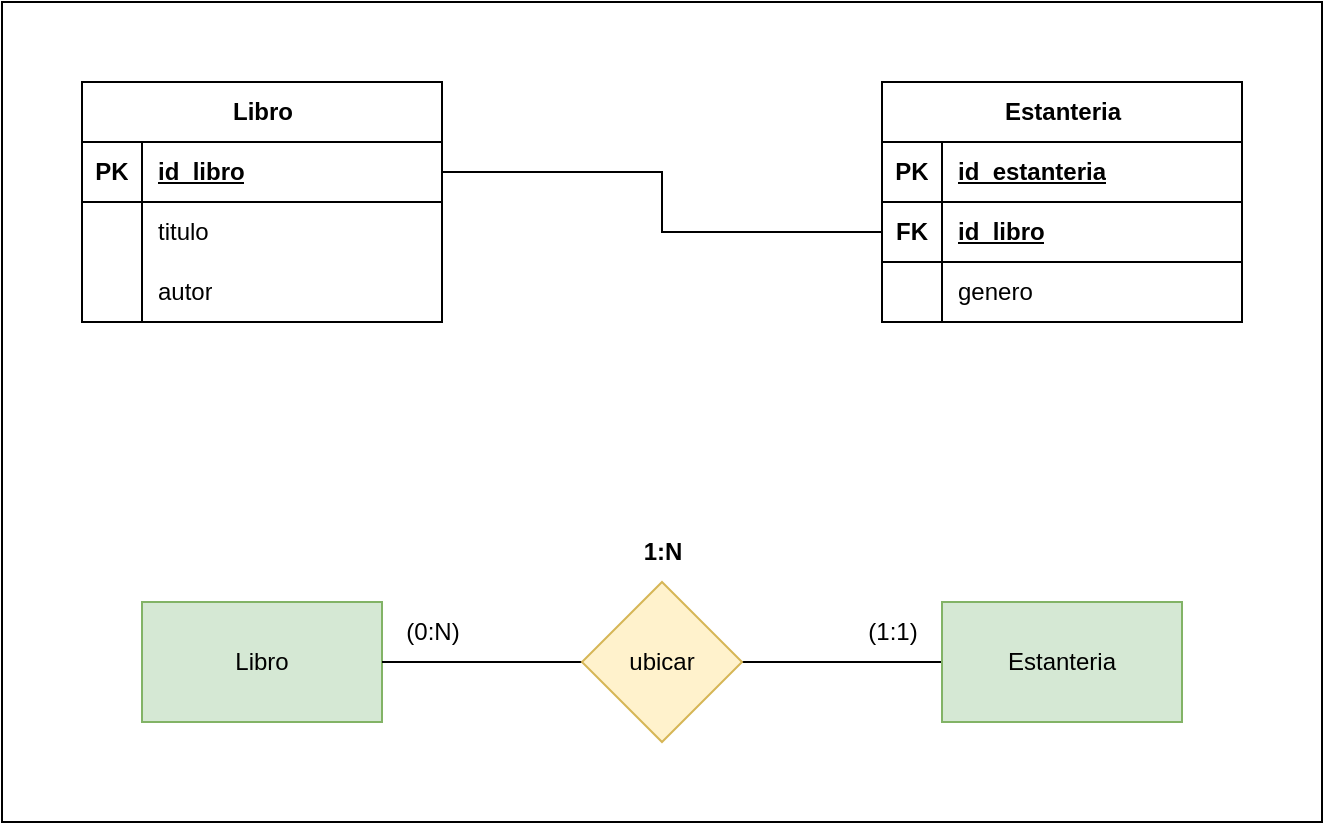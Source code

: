 <mxfile version="26.0.10">
  <diagram name="Page-1" id="UVz0k6ScVKa41fEWc1zI">
    <mxGraphModel dx="881" dy="521" grid="1" gridSize="10" guides="1" tooltips="1" connect="1" arrows="1" fold="1" page="1" pageScale="1" pageWidth="850" pageHeight="1100" math="0" shadow="0">
      <root>
        <mxCell id="0" />
        <mxCell id="1" parent="0" />
        <mxCell id="z_PE2TGCzL3VrWWrtzT2-40" value="" style="group" vertex="1" connectable="0" parent="1">
          <mxGeometry width="660" height="410" as="geometry" />
        </mxCell>
        <mxCell id="z_PE2TGCzL3VrWWrtzT2-39" value="" style="rounded=0;whiteSpace=wrap;html=1;" vertex="1" parent="z_PE2TGCzL3VrWWrtzT2-40">
          <mxGeometry width="660" height="410" as="geometry" />
        </mxCell>
        <mxCell id="z_PE2TGCzL3VrWWrtzT2-1" value="Libro" style="rounded=0;whiteSpace=wrap;html=1;fillColor=#d5e8d4;strokeColor=#82b366;" vertex="1" parent="z_PE2TGCzL3VrWWrtzT2-40">
          <mxGeometry x="70" y="300" width="120" height="60" as="geometry" />
        </mxCell>
        <mxCell id="z_PE2TGCzL3VrWWrtzT2-4" style="edgeStyle=orthogonalEdgeStyle;rounded=0;orthogonalLoop=1;jettySize=auto;html=1;exitX=0;exitY=0.5;exitDx=0;exitDy=0;entryX=1;entryY=0.5;entryDx=0;entryDy=0;endArrow=none;startFill=0;" edge="1" parent="z_PE2TGCzL3VrWWrtzT2-40" source="z_PE2TGCzL3VrWWrtzT2-2" target="z_PE2TGCzL3VrWWrtzT2-1">
          <mxGeometry relative="1" as="geometry" />
        </mxCell>
        <mxCell id="z_PE2TGCzL3VrWWrtzT2-5" style="edgeStyle=orthogonalEdgeStyle;rounded=0;orthogonalLoop=1;jettySize=auto;html=1;exitX=1;exitY=0.5;exitDx=0;exitDy=0;entryX=0;entryY=0.5;entryDx=0;entryDy=0;endArrow=none;startFill=0;" edge="1" parent="z_PE2TGCzL3VrWWrtzT2-40" source="z_PE2TGCzL3VrWWrtzT2-2" target="z_PE2TGCzL3VrWWrtzT2-3">
          <mxGeometry relative="1" as="geometry" />
        </mxCell>
        <mxCell id="z_PE2TGCzL3VrWWrtzT2-2" value="ubicar" style="rhombus;whiteSpace=wrap;html=1;fillColor=#fff2cc;strokeColor=#d6b656;" vertex="1" parent="z_PE2TGCzL3VrWWrtzT2-40">
          <mxGeometry x="290" y="290" width="80" height="80" as="geometry" />
        </mxCell>
        <mxCell id="z_PE2TGCzL3VrWWrtzT2-3" value="Estanteria" style="rounded=0;whiteSpace=wrap;html=1;fillColor=#d5e8d4;strokeColor=#82b366;" vertex="1" parent="z_PE2TGCzL3VrWWrtzT2-40">
          <mxGeometry x="470" y="300" width="120" height="60" as="geometry" />
        </mxCell>
        <mxCell id="z_PE2TGCzL3VrWWrtzT2-6" value="(0:N)" style="text;html=1;align=center;verticalAlign=middle;resizable=0;points=[];autosize=1;strokeColor=none;fillColor=none;" vertex="1" parent="z_PE2TGCzL3VrWWrtzT2-40">
          <mxGeometry x="190" y="300" width="50" height="30" as="geometry" />
        </mxCell>
        <mxCell id="z_PE2TGCzL3VrWWrtzT2-7" value="(1:1)" style="text;html=1;align=center;verticalAlign=middle;resizable=0;points=[];autosize=1;strokeColor=none;fillColor=none;" vertex="1" parent="z_PE2TGCzL3VrWWrtzT2-40">
          <mxGeometry x="420" y="300" width="50" height="30" as="geometry" />
        </mxCell>
        <mxCell id="z_PE2TGCzL3VrWWrtzT2-8" value="1:N" style="text;html=1;align=center;verticalAlign=middle;resizable=0;points=[];autosize=1;strokeColor=none;fillColor=none;fontStyle=1" vertex="1" parent="z_PE2TGCzL3VrWWrtzT2-40">
          <mxGeometry x="310" y="260" width="40" height="30" as="geometry" />
        </mxCell>
        <mxCell id="z_PE2TGCzL3VrWWrtzT2-9" value="Libro" style="shape=table;startSize=30;container=1;collapsible=1;childLayout=tableLayout;fixedRows=1;rowLines=0;fontStyle=1;align=center;resizeLast=1;html=1;" vertex="1" parent="z_PE2TGCzL3VrWWrtzT2-40">
          <mxGeometry x="40" y="40" width="180" height="120" as="geometry" />
        </mxCell>
        <mxCell id="z_PE2TGCzL3VrWWrtzT2-10" value="" style="shape=tableRow;horizontal=0;startSize=0;swimlaneHead=0;swimlaneBody=0;fillColor=none;collapsible=0;dropTarget=0;points=[[0,0.5],[1,0.5]];portConstraint=eastwest;top=0;left=0;right=0;bottom=1;" vertex="1" parent="z_PE2TGCzL3VrWWrtzT2-9">
          <mxGeometry y="30" width="180" height="30" as="geometry" />
        </mxCell>
        <mxCell id="z_PE2TGCzL3VrWWrtzT2-11" value="PK" style="shape=partialRectangle;connectable=0;fillColor=none;top=0;left=0;bottom=0;right=0;fontStyle=1;overflow=hidden;whiteSpace=wrap;html=1;" vertex="1" parent="z_PE2TGCzL3VrWWrtzT2-10">
          <mxGeometry width="30" height="30" as="geometry">
            <mxRectangle width="30" height="30" as="alternateBounds" />
          </mxGeometry>
        </mxCell>
        <mxCell id="z_PE2TGCzL3VrWWrtzT2-12" value="id_libro" style="shape=partialRectangle;connectable=0;fillColor=none;top=0;left=0;bottom=0;right=0;align=left;spacingLeft=6;fontStyle=5;overflow=hidden;whiteSpace=wrap;html=1;" vertex="1" parent="z_PE2TGCzL3VrWWrtzT2-10">
          <mxGeometry x="30" width="150" height="30" as="geometry">
            <mxRectangle width="150" height="30" as="alternateBounds" />
          </mxGeometry>
        </mxCell>
        <mxCell id="z_PE2TGCzL3VrWWrtzT2-13" value="" style="shape=tableRow;horizontal=0;startSize=0;swimlaneHead=0;swimlaneBody=0;fillColor=none;collapsible=0;dropTarget=0;points=[[0,0.5],[1,0.5]];portConstraint=eastwest;top=0;left=0;right=0;bottom=0;" vertex="1" parent="z_PE2TGCzL3VrWWrtzT2-9">
          <mxGeometry y="60" width="180" height="30" as="geometry" />
        </mxCell>
        <mxCell id="z_PE2TGCzL3VrWWrtzT2-14" value="" style="shape=partialRectangle;connectable=0;fillColor=none;top=0;left=0;bottom=0;right=0;editable=1;overflow=hidden;whiteSpace=wrap;html=1;" vertex="1" parent="z_PE2TGCzL3VrWWrtzT2-13">
          <mxGeometry width="30" height="30" as="geometry">
            <mxRectangle width="30" height="30" as="alternateBounds" />
          </mxGeometry>
        </mxCell>
        <mxCell id="z_PE2TGCzL3VrWWrtzT2-15" value="titulo&lt;span style=&quot;white-space: pre;&quot;&gt;&#x9;&lt;/span&gt;" style="shape=partialRectangle;connectable=0;fillColor=none;top=0;left=0;bottom=0;right=0;align=left;spacingLeft=6;overflow=hidden;whiteSpace=wrap;html=1;" vertex="1" parent="z_PE2TGCzL3VrWWrtzT2-13">
          <mxGeometry x="30" width="150" height="30" as="geometry">
            <mxRectangle width="150" height="30" as="alternateBounds" />
          </mxGeometry>
        </mxCell>
        <mxCell id="z_PE2TGCzL3VrWWrtzT2-16" value="" style="shape=tableRow;horizontal=0;startSize=0;swimlaneHead=0;swimlaneBody=0;fillColor=none;collapsible=0;dropTarget=0;points=[[0,0.5],[1,0.5]];portConstraint=eastwest;top=0;left=0;right=0;bottom=0;" vertex="1" parent="z_PE2TGCzL3VrWWrtzT2-9">
          <mxGeometry y="90" width="180" height="30" as="geometry" />
        </mxCell>
        <mxCell id="z_PE2TGCzL3VrWWrtzT2-17" value="" style="shape=partialRectangle;connectable=0;fillColor=none;top=0;left=0;bottom=0;right=0;editable=1;overflow=hidden;whiteSpace=wrap;html=1;" vertex="1" parent="z_PE2TGCzL3VrWWrtzT2-16">
          <mxGeometry width="30" height="30" as="geometry">
            <mxRectangle width="30" height="30" as="alternateBounds" />
          </mxGeometry>
        </mxCell>
        <mxCell id="z_PE2TGCzL3VrWWrtzT2-18" value="autor" style="shape=partialRectangle;connectable=0;fillColor=none;top=0;left=0;bottom=0;right=0;align=left;spacingLeft=6;overflow=hidden;whiteSpace=wrap;html=1;" vertex="1" parent="z_PE2TGCzL3VrWWrtzT2-16">
          <mxGeometry x="30" width="150" height="30" as="geometry">
            <mxRectangle width="150" height="30" as="alternateBounds" />
          </mxGeometry>
        </mxCell>
        <mxCell id="z_PE2TGCzL3VrWWrtzT2-22" value="Estanteria" style="shape=table;startSize=30;container=1;collapsible=1;childLayout=tableLayout;fixedRows=1;rowLines=0;fontStyle=1;align=center;resizeLast=1;html=1;" vertex="1" parent="z_PE2TGCzL3VrWWrtzT2-40">
          <mxGeometry x="440" y="40" width="180" height="120" as="geometry" />
        </mxCell>
        <mxCell id="z_PE2TGCzL3VrWWrtzT2-23" value="" style="shape=tableRow;horizontal=0;startSize=0;swimlaneHead=0;swimlaneBody=0;fillColor=none;collapsible=0;dropTarget=0;points=[[0,0.5],[1,0.5]];portConstraint=eastwest;top=0;left=0;right=0;bottom=1;" vertex="1" parent="z_PE2TGCzL3VrWWrtzT2-22">
          <mxGeometry y="30" width="180" height="30" as="geometry" />
        </mxCell>
        <mxCell id="z_PE2TGCzL3VrWWrtzT2-24" value="PK" style="shape=partialRectangle;connectable=0;fillColor=none;top=0;left=0;bottom=0;right=0;fontStyle=1;overflow=hidden;whiteSpace=wrap;html=1;" vertex="1" parent="z_PE2TGCzL3VrWWrtzT2-23">
          <mxGeometry width="30" height="30" as="geometry">
            <mxRectangle width="30" height="30" as="alternateBounds" />
          </mxGeometry>
        </mxCell>
        <mxCell id="z_PE2TGCzL3VrWWrtzT2-25" value="id_estanteria" style="shape=partialRectangle;connectable=0;fillColor=none;top=0;left=0;bottom=0;right=0;align=left;spacingLeft=6;fontStyle=5;overflow=hidden;whiteSpace=wrap;html=1;" vertex="1" parent="z_PE2TGCzL3VrWWrtzT2-23">
          <mxGeometry x="30" width="150" height="30" as="geometry">
            <mxRectangle width="150" height="30" as="alternateBounds" />
          </mxGeometry>
        </mxCell>
        <mxCell id="z_PE2TGCzL3VrWWrtzT2-35" value="" style="shape=tableRow;horizontal=0;startSize=0;swimlaneHead=0;swimlaneBody=0;fillColor=none;collapsible=0;dropTarget=0;points=[[0,0.5],[1,0.5]];portConstraint=eastwest;top=0;left=0;right=0;bottom=1;" vertex="1" parent="z_PE2TGCzL3VrWWrtzT2-22">
          <mxGeometry y="60" width="180" height="30" as="geometry" />
        </mxCell>
        <mxCell id="z_PE2TGCzL3VrWWrtzT2-36" value="FK" style="shape=partialRectangle;connectable=0;fillColor=none;top=0;left=0;bottom=0;right=0;fontStyle=1;overflow=hidden;whiteSpace=wrap;html=1;" vertex="1" parent="z_PE2TGCzL3VrWWrtzT2-35">
          <mxGeometry width="30" height="30" as="geometry">
            <mxRectangle width="30" height="30" as="alternateBounds" />
          </mxGeometry>
        </mxCell>
        <mxCell id="z_PE2TGCzL3VrWWrtzT2-37" value="id_libro" style="shape=partialRectangle;connectable=0;fillColor=none;top=0;left=0;bottom=0;right=0;align=left;spacingLeft=6;fontStyle=5;overflow=hidden;whiteSpace=wrap;html=1;" vertex="1" parent="z_PE2TGCzL3VrWWrtzT2-35">
          <mxGeometry x="30" width="150" height="30" as="geometry">
            <mxRectangle width="150" height="30" as="alternateBounds" />
          </mxGeometry>
        </mxCell>
        <mxCell id="z_PE2TGCzL3VrWWrtzT2-26" value="" style="shape=tableRow;horizontal=0;startSize=0;swimlaneHead=0;swimlaneBody=0;fillColor=none;collapsible=0;dropTarget=0;points=[[0,0.5],[1,0.5]];portConstraint=eastwest;top=0;left=0;right=0;bottom=0;" vertex="1" parent="z_PE2TGCzL3VrWWrtzT2-22">
          <mxGeometry y="90" width="180" height="30" as="geometry" />
        </mxCell>
        <mxCell id="z_PE2TGCzL3VrWWrtzT2-27" value="" style="shape=partialRectangle;connectable=0;fillColor=none;top=0;left=0;bottom=0;right=0;editable=1;overflow=hidden;whiteSpace=wrap;html=1;" vertex="1" parent="z_PE2TGCzL3VrWWrtzT2-26">
          <mxGeometry width="30" height="30" as="geometry">
            <mxRectangle width="30" height="30" as="alternateBounds" />
          </mxGeometry>
        </mxCell>
        <mxCell id="z_PE2TGCzL3VrWWrtzT2-28" value="genero" style="shape=partialRectangle;connectable=0;fillColor=none;top=0;left=0;bottom=0;right=0;align=left;spacingLeft=6;overflow=hidden;whiteSpace=wrap;html=1;" vertex="1" parent="z_PE2TGCzL3VrWWrtzT2-26">
          <mxGeometry x="30" width="150" height="30" as="geometry">
            <mxRectangle width="150" height="30" as="alternateBounds" />
          </mxGeometry>
        </mxCell>
        <mxCell id="z_PE2TGCzL3VrWWrtzT2-38" style="edgeStyle=orthogonalEdgeStyle;rounded=0;orthogonalLoop=1;jettySize=auto;html=1;exitX=1;exitY=0.5;exitDx=0;exitDy=0;entryX=0;entryY=0.5;entryDx=0;entryDy=0;endArrow=none;startFill=0;" edge="1" parent="z_PE2TGCzL3VrWWrtzT2-40" source="z_PE2TGCzL3VrWWrtzT2-10" target="z_PE2TGCzL3VrWWrtzT2-35">
          <mxGeometry relative="1" as="geometry" />
        </mxCell>
      </root>
    </mxGraphModel>
  </diagram>
</mxfile>

